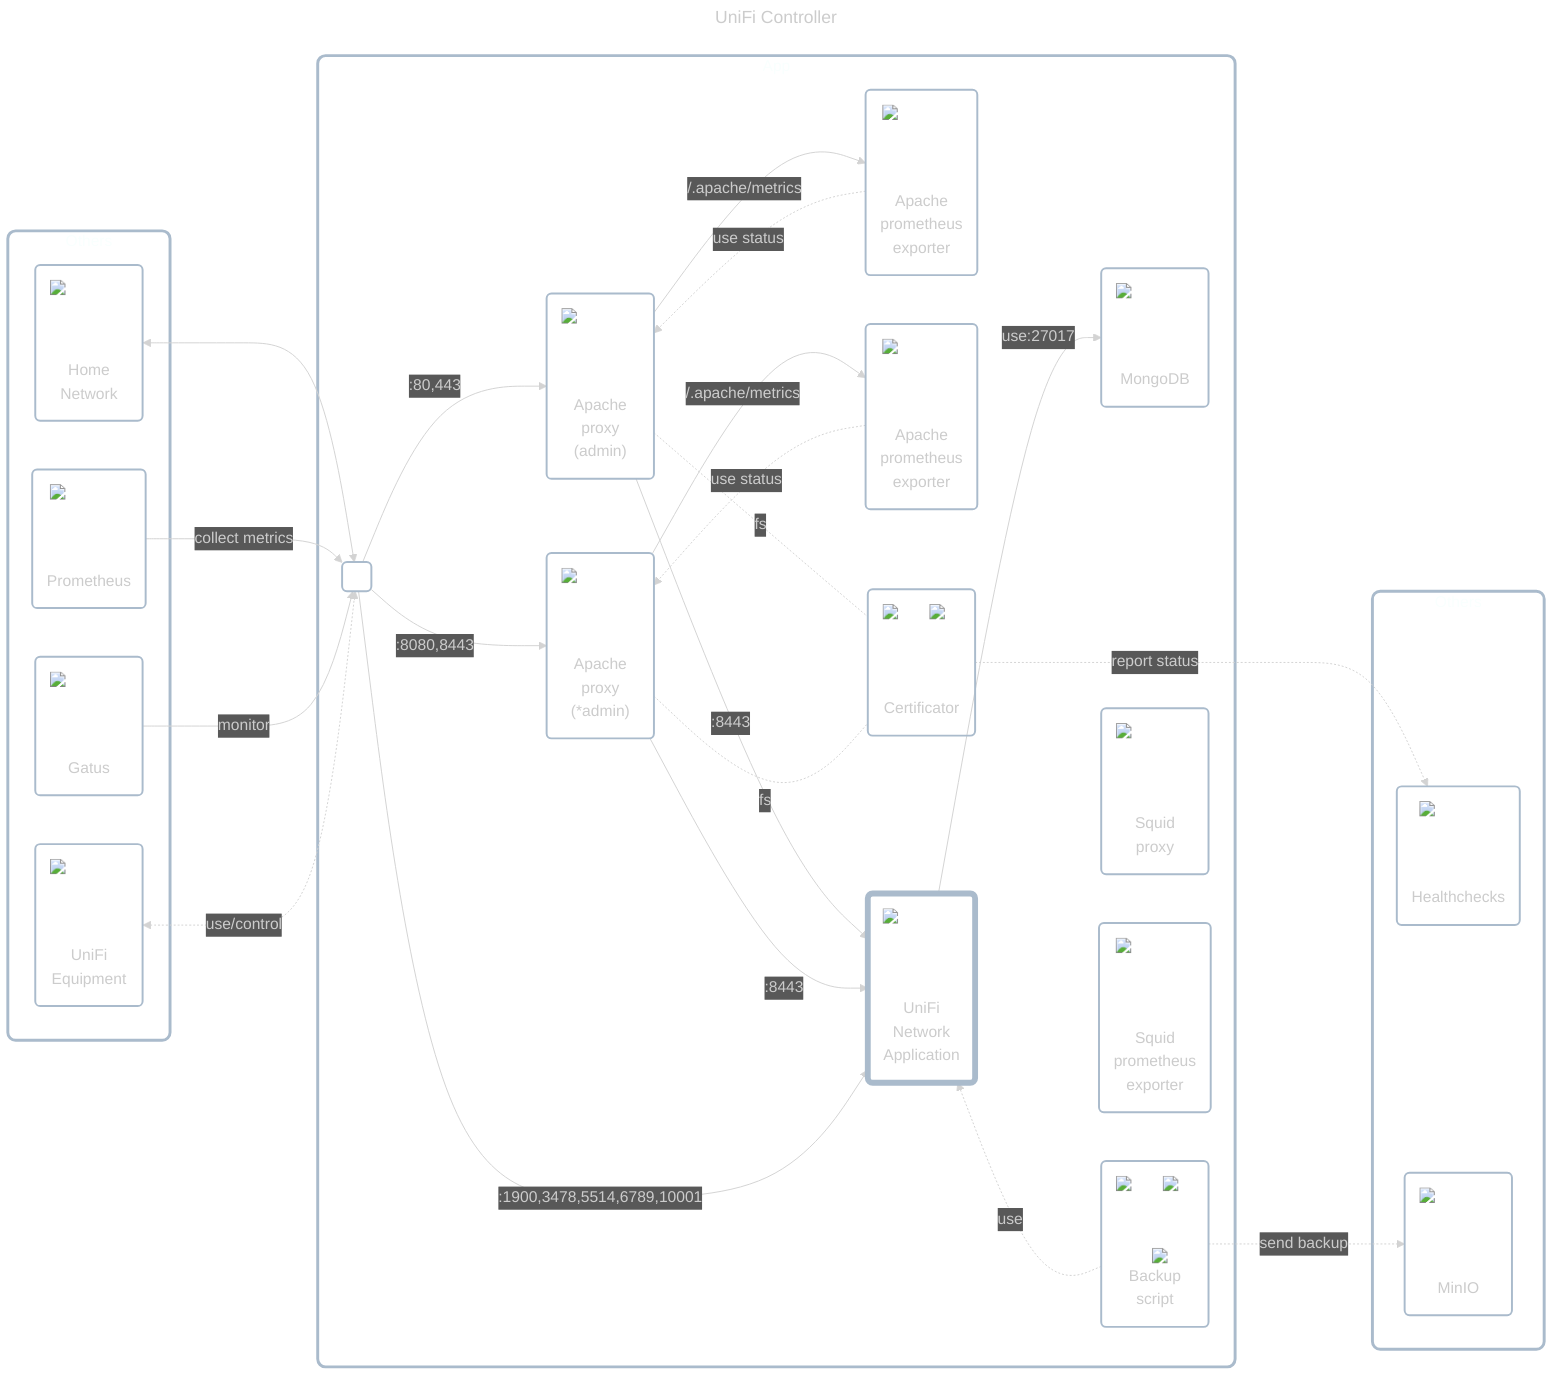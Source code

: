 ---
title: UniFi Controller
config:
    theme: dark
---

flowchart LR
    classDef cluster fill:#ffffff00,stroke:#aabbccff,stroke-width:3px,rx:8px,ry:8px;
    classDef node fill:#ffffff00,stroke:#aabbccff,stroke-width:2px,rx:5px,ry:5px;
    classDef dashed_border stroke-dasharray:10 6;
    classDef strong_border stroke-width:6px;

    subgraph others_1["Others"]
        home_network("<div style='position:relative;width:80px;height:80px;margin:0 auto;margin-bottom:0.1em'><img src='../../../../icons/network.png' style='min-width:80px;max-width:80px' /></div>Home<br/>Network")
        prometheus("<div style='position:relative;width:80px;height:80px;margin:0 auto;margin-bottom:0.5em'><img src='../../../../icons/prometheus.png' style='min-width:80px;max-width:80px' /></div>Prometheus")
        gatus("<div style='position:relative;width:80px;height:80px;margin:0 auto;margin-bottom:0.5em'><img src='../../../../icons/gatus.png' style='min-width:80px;max-width:80px' /></div>Gatus")
        unifi_equipment("<div style='position:relative;width:80px;height:80px;margin:0 auto;margin-bottom:0.5em'><img src='../../../../icons/unifi-protect.png' style='min-width:80px;max-width:80px' /></div>UniFi<br/>Equipment")
    end

    subgraph app_wrapper["App"]
        inbound_interface(" ")
        apache_admin("<div style='position:relative;width:80px;height:80px;margin:0 auto;margin-bottom:0.5em'><img src='../../../../icons/apache.png' style='min-width:80px;max-width:80px' /></div>Apache<br/>proxy<br/>(admin)")
        apache_admin_raw("<div style='position:relative;width:80px;height:80px;margin:0 auto;margin-bottom:0.5em'><img src='../../../../icons/apache.png' style='min-width:80px;max-width:80px' /></div>Apache<br/>proxy<br/>(*admin)")
        apache_prometheus_exporter_1("<div style='position:relative;width:80px;height:80px;margin:0 auto;margin-bottom:0.5em'><img src='../../../../icons/apache-prometheus-exporter.png' style='min-width:80px;max-width:80px' /></div>Apache<br/>prometheus<br/>exporter")
        apache_prometheus_exporter_2("<div style='position:relative;width:80px;height:80px;margin:0 auto;margin-bottom:0.5em'><img src='../../../../icons/apache-prometheus-exporter.png' style='min-width:80px;max-width:80px' /></div>Apache<br/>prometheus<br/>exporter")
        certificator("<div style='position:relative;width:80px;height:80px;margin:0 auto;margin-bottom:1em'><img src='../../../../icons/cronjob.png' style='min-width:32px;max-width:32px;position:absolute;top:0;right:0' /><img src='../../../../icons/lets-encrypt.png' style='min-width:80px;max-width:80px' /></div>Certificator")
        unifi_network_application("<div style='position:relative;width:80px;height:80px;margin:0 auto;margin-bottom:0.75em'><img src='../../../../icons/unifi.png' style='min-width:80px;max-width:80px' /></div>UniFi<br/>Network<br/>Application")
        class unifi_network_application strong_border;
        database("<div style='position:relative;width:80px;height:80px;margin:0 auto;margin-bottom:0.5em'><img src='../../../../icons/mongodb.png' style='min-width:80px;max-width:80px' /></div>MongoDB")
        script_backup("<div style='position:relative;width:80px;height:80px;margin:0 auto;margin-bottom:0.75em'><img src='../../../../icons/chromium.png' style='min-width:80px;max-width:80px' /><img src='../../../../icons/cronjob.png' style='min-width:32px;max-width:32px;position:absolute;top:0;right:0' /><img src='../../../../icons/playwright.png' style='min-width:48px;max-width:48px;position:absolute;bottom:-10px;right:-5px' /></div>Backup<br/>script")
        squid_proxy("<div style='position:relative;width:80px;height:80px;margin:0 auto;margin-bottom:0.75em'><img src='../../../../icons/squid.png' style='min-width:80px;max-width:80px' /></div>Squid<br/>proxy")
        squid_prometheus_exporter("<div style='position:relative;width:80px;height:80px;margin:0 auto;margin-bottom:0.75em'><img src='../../../../icons/squid-prometheus-exporter.png' style='min-width:80px;max-width:80px' /></div>Squid<br/>prometheus<br/>exporter")

        inbound_interface -->|:80,443| apache_admin -->|:8443| unifi_network_application
        inbound_interface -->|:8080,8443| apache_admin_raw -->|:8443| unifi_network_application
        inbound_interface -->|:1900,3478,5514,6789,10001| unifi_network_application
        apache_admin -->|/.apache/metrics| apache_prometheus_exporter_1 -.->|use status| apache_admin
        apache_admin_raw -->|/.apache/metrics| apache_prometheus_exporter_2 -.->|use status| apache_admin_raw
        apache_admin & apache_admin_raw -.-|fs| certificator
        unifi_network_application ~~~ script_backup -.->|use| unifi_network_application
        unifi_network_application -->|use:27017| database
    end

    home_network <--> inbound_interface
    prometheus -->|collect metrics| inbound_interface
    gatus -->|monitor| inbound_interface

    subgraph others_2["Others"]
        healthchecks("<div style='position:relative;width:80px;height:80px;margin:0 auto;margin-bottom:0.5em'><img src='../../../../icons/healthchecks.png' style='min-width:80px;max-width:80px' /></div>Healthchecks")
        s3_database("<div style='position:relative;width:80px;height:80px;margin:0 auto;margin-bottom:0.75em'><img src='../../../../icons/minio.png' style='min-width:80px;max-width:80px' /></div>MinIO")
    end

    squid_prometheus_exporter ~~~ others_2
    unifi_equipment <-.->|use/control| inbound_interface
    script_backup -.->|send backup| s3_database
    certificator -.->|report status| healthchecks